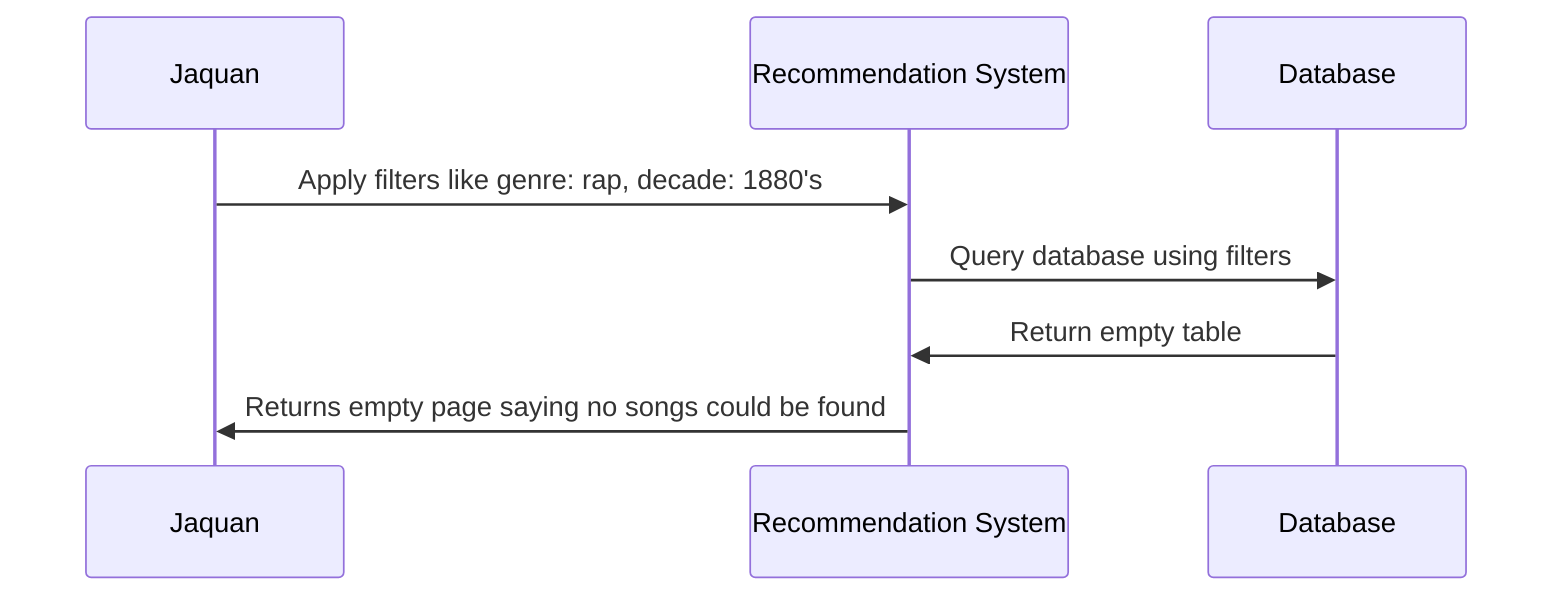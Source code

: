 sequenceDiagram
   participant Jaquan
   participant Recommendation System
   participant Database

   %% Jaquan requesting music that does not exist
   Jaquan ->> Recommendation System: Apply filters like genre: rap, decade: 1880's
   Recommendation System ->> Database: Query database using filters
   Database ->> Recommendation System: Return empty table
   Recommendation System ->>Jaquan: Returns empty page saying no songs could be found